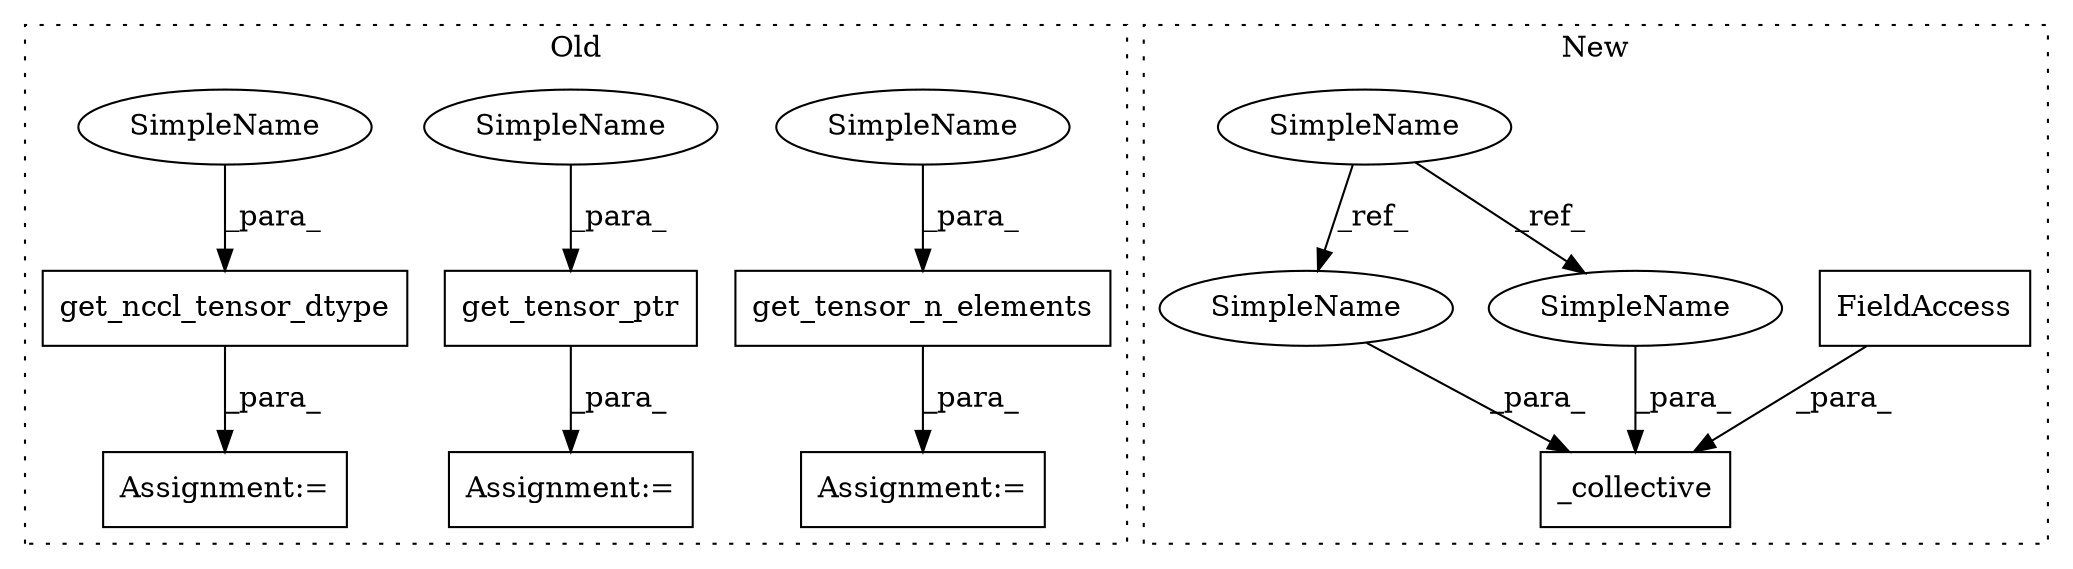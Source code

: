 digraph G {
subgraph cluster0 {
1 [label="get_nccl_tensor_dtype" a="32" s="5067,5095" l="22,1" shape="box"];
4 [label="Assignment:=" a="7" s="5056" l="1" shape="box"];
6 [label="get_tensor_n_elements" a="32" s="5162,5190" l="22,1" shape="box"];
7 [label="get_tensor_ptr" a="32" s="5116,5137" l="15,1" shape="box"];
8 [label="Assignment:=" a="7" s="5151" l="1" shape="box"];
9 [label="Assignment:=" a="7" s="5105" l="1" shape="box"];
12 [label="SimpleName" a="42" s="5184" l="6" shape="ellipse"];
13 [label="SimpleName" a="42" s="5131" l="6" shape="ellipse"];
14 [label="SimpleName" a="42" s="5089" l="6" shape="ellipse"];
label = "Old";
style="dotted";
}
subgraph cluster1 {
2 [label="_collective" a="32" s="5403,5442" l="12,1" shape="box"];
3 [label="FieldAccess" a="22" s="5429" l="13" shape="box"];
5 [label="SimpleName" a="42" s="4787" l="6" shape="ellipse"];
10 [label="SimpleName" a="42" s="5422" l="6" shape="ellipse"];
11 [label="SimpleName" a="42" s="5415" l="6" shape="ellipse"];
label = "New";
style="dotted";
}
1 -> 4 [label="_para_"];
3 -> 2 [label="_para_"];
5 -> 11 [label="_ref_"];
5 -> 10 [label="_ref_"];
6 -> 8 [label="_para_"];
7 -> 9 [label="_para_"];
10 -> 2 [label="_para_"];
11 -> 2 [label="_para_"];
12 -> 6 [label="_para_"];
13 -> 7 [label="_para_"];
14 -> 1 [label="_para_"];
}
